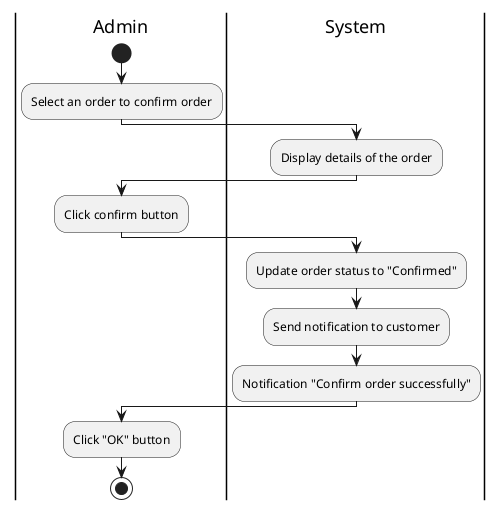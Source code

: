 @startuml Confirm order
|Admin|
start
:Select an order to confirm order;
|System|
:Display details of the order;
|Admin|
:Click confirm button;
|System|
:Update order status to "Confirmed";
:Send notification to customer;
:Notification "Confirm order successfully";
|Admin|
:Click "OK" button;
stop
@enduml
